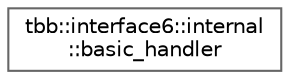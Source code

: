 digraph "类继承关系图"
{
 // LATEX_PDF_SIZE
  bgcolor="transparent";
  edge [fontname=Helvetica,fontsize=10,labelfontname=Helvetica,labelfontsize=10];
  node [fontname=Helvetica,fontsize=10,shape=box,height=0.2,width=0.4];
  rankdir="LR";
  Node0 [id="Node000000",label="tbb::interface6::internal\l::basic_handler",height=0.2,width=0.4,color="grey40", fillcolor="white", style="filled",URL="$classtbb_1_1interface6_1_1internal_1_1basic__handler.html",tooltip=" "];
}
